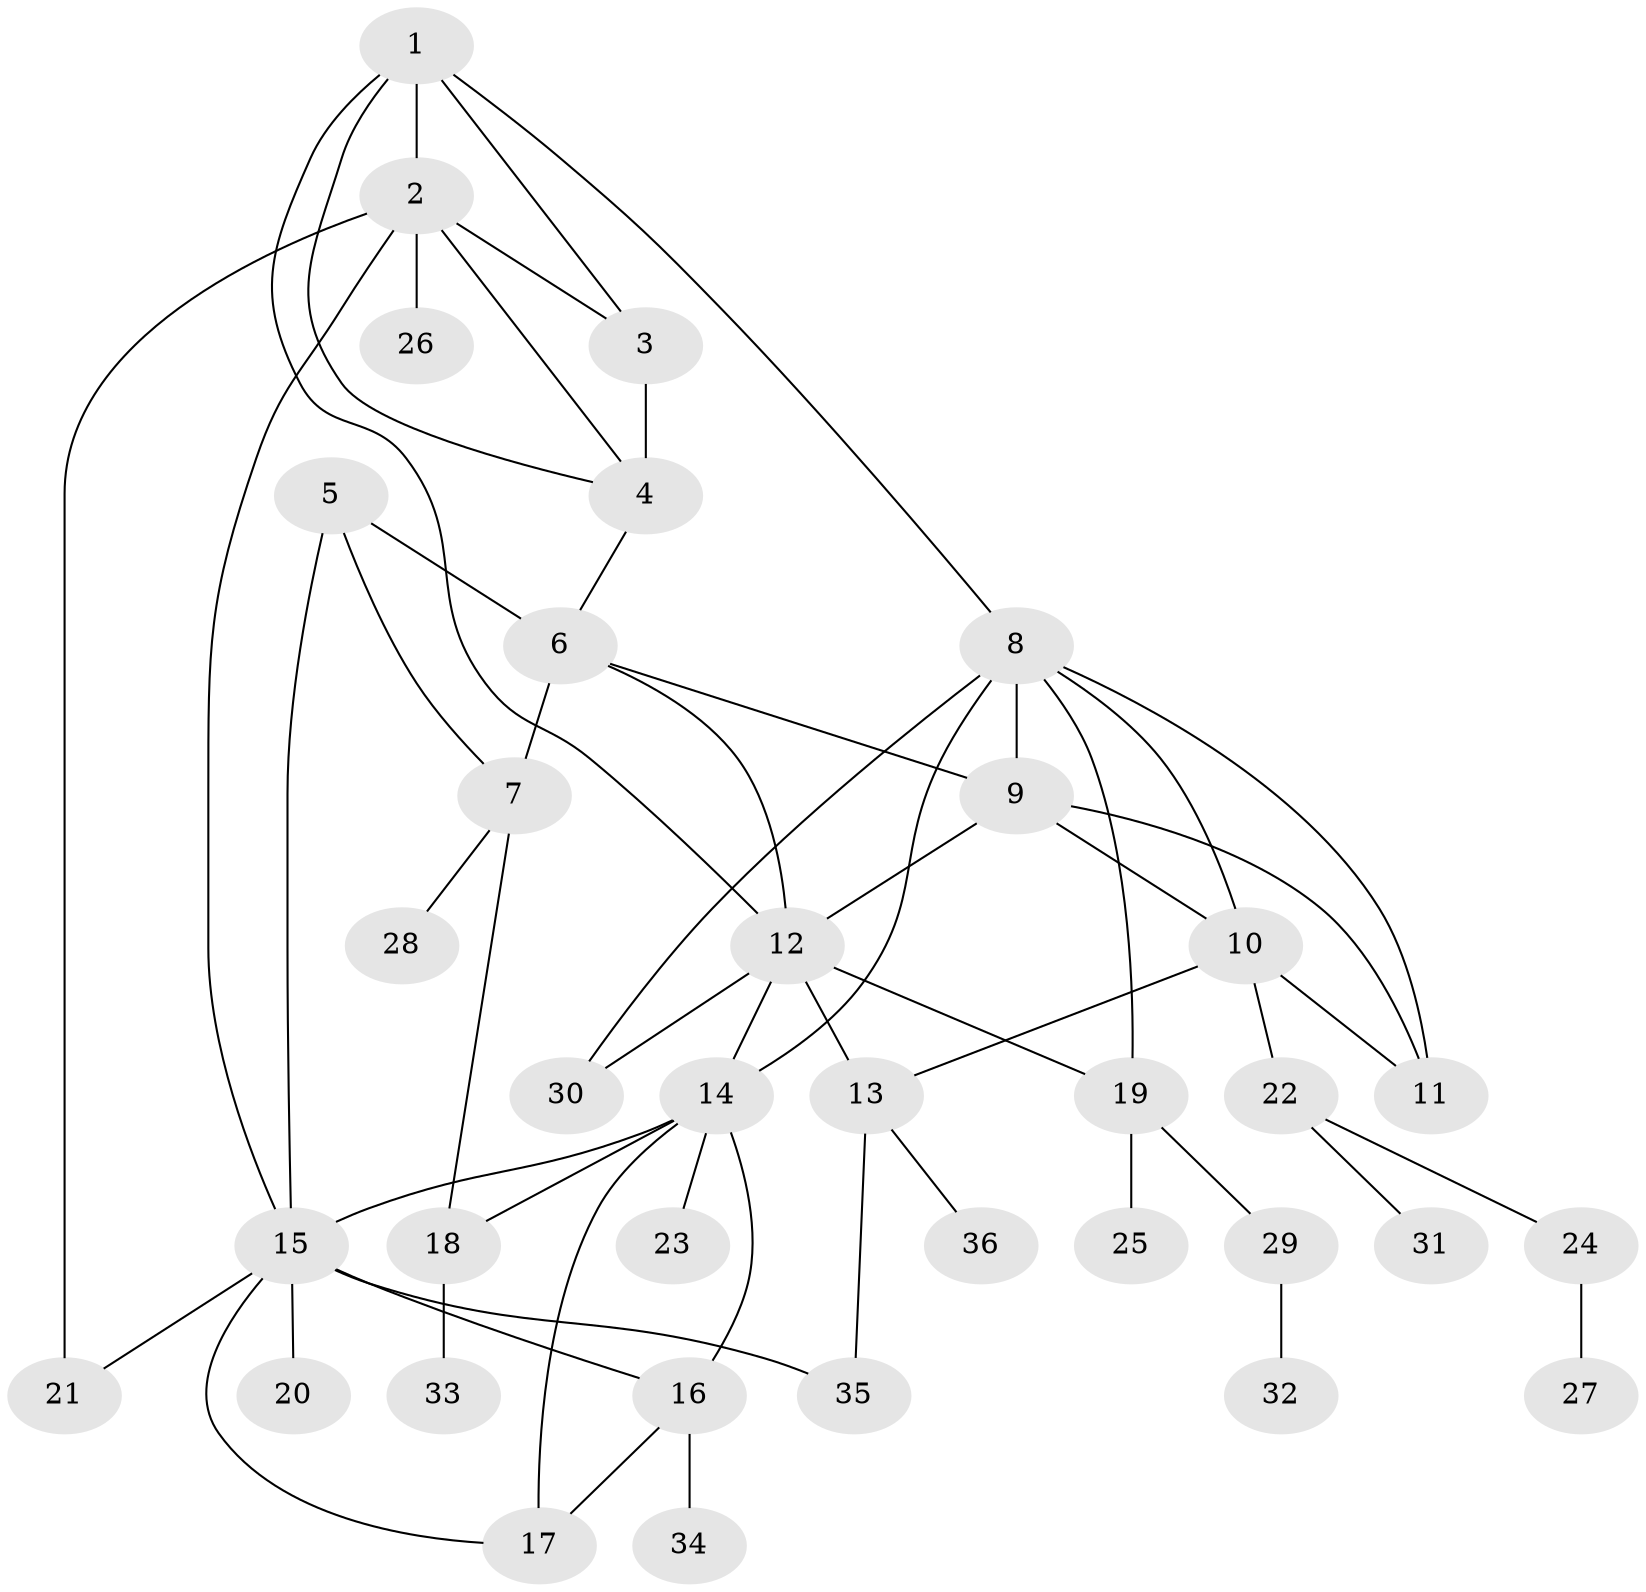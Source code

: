 // original degree distribution, {6: 0.04819277108433735, 8: 0.024096385542168676, 3: 0.0963855421686747, 9: 0.024096385542168676, 5: 0.04819277108433735, 10: 0.024096385542168676, 4: 0.03614457831325301, 7: 0.012048192771084338, 12: 0.012048192771084338, 1: 0.5421686746987951, 2: 0.13253012048192772}
// Generated by graph-tools (version 1.1) at 2025/52/03/04/25 22:52:19]
// undirected, 36 vertices, 57 edges
graph export_dot {
  node [color=gray90,style=filled];
  1;
  2;
  3;
  4;
  5;
  6;
  7;
  8;
  9;
  10;
  11;
  12;
  13;
  14;
  15;
  16;
  17;
  18;
  19;
  20;
  21;
  22;
  23;
  24;
  25;
  26;
  27;
  28;
  29;
  30;
  31;
  32;
  33;
  34;
  35;
  36;
  1 -- 2 [weight=1.0];
  1 -- 3 [weight=1.0];
  1 -- 4 [weight=1.0];
  1 -- 8 [weight=1.0];
  1 -- 12 [weight=1.0];
  2 -- 3 [weight=1.0];
  2 -- 4 [weight=1.0];
  2 -- 15 [weight=1.0];
  2 -- 21 [weight=1.0];
  2 -- 26 [weight=2.0];
  3 -- 4 [weight=5.0];
  4 -- 6 [weight=1.0];
  5 -- 6 [weight=2.0];
  5 -- 7 [weight=1.0];
  5 -- 15 [weight=1.0];
  6 -- 7 [weight=6.0];
  6 -- 9 [weight=1.0];
  6 -- 12 [weight=1.0];
  7 -- 18 [weight=1.0];
  7 -- 28 [weight=1.0];
  8 -- 9 [weight=1.0];
  8 -- 10 [weight=1.0];
  8 -- 11 [weight=1.0];
  8 -- 14 [weight=1.0];
  8 -- 19 [weight=2.0];
  8 -- 30 [weight=2.0];
  9 -- 10 [weight=1.0];
  9 -- 11 [weight=2.0];
  9 -- 12 [weight=1.0];
  10 -- 11 [weight=1.0];
  10 -- 13 [weight=1.0];
  10 -- 22 [weight=1.0];
  12 -- 13 [weight=3.0];
  12 -- 14 [weight=1.0];
  12 -- 19 [weight=1.0];
  12 -- 30 [weight=1.0];
  13 -- 35 [weight=1.0];
  13 -- 36 [weight=1.0];
  14 -- 15 [weight=1.0];
  14 -- 16 [weight=1.0];
  14 -- 17 [weight=1.0];
  14 -- 18 [weight=1.0];
  14 -- 23 [weight=5.0];
  15 -- 16 [weight=1.0];
  15 -- 17 [weight=1.0];
  15 -- 20 [weight=1.0];
  15 -- 21 [weight=1.0];
  15 -- 35 [weight=1.0];
  16 -- 17 [weight=1.0];
  16 -- 34 [weight=2.0];
  18 -- 33 [weight=2.0];
  19 -- 25 [weight=4.0];
  19 -- 29 [weight=1.0];
  22 -- 24 [weight=1.0];
  22 -- 31 [weight=1.0];
  24 -- 27 [weight=2.0];
  29 -- 32 [weight=1.0];
}
